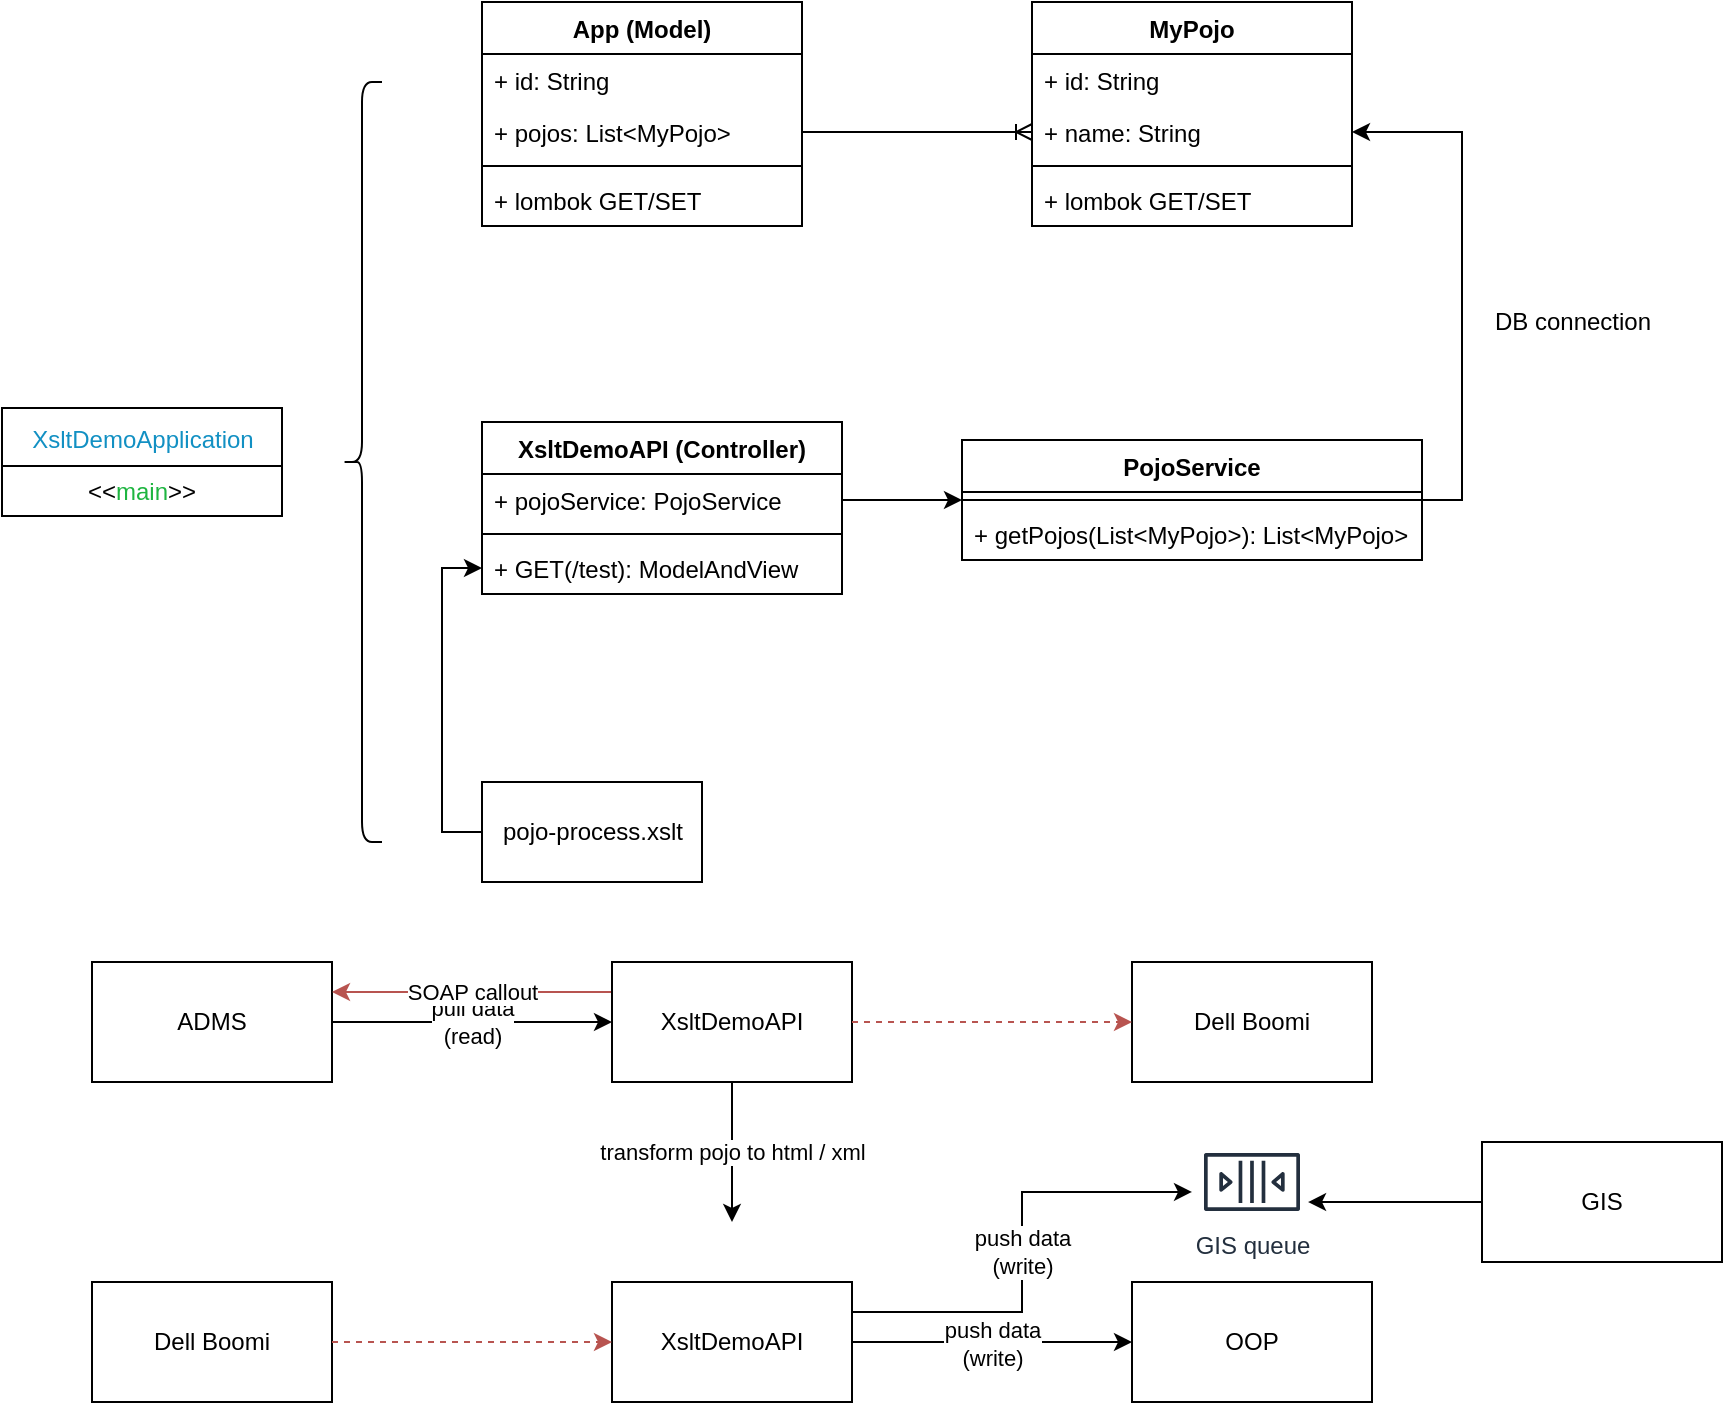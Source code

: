 <mxfile version="14.6.9" type="device"><diagram id="AI4RG33stIt3J5VLTC7x" name="Page-1"><mxGraphModel dx="1209" dy="564" grid="1" gridSize="10" guides="1" tooltips="1" connect="1" arrows="1" fold="1" page="1" pageScale="1" pageWidth="1169" pageHeight="827" math="0" shadow="0"><root><mxCell id="0"/><mxCell id="1" parent="0"/><mxCell id="O7_Fc92gR8fj-Hz3lfWg-1" value="&lt;p class=&quot;p1&quot; style=&quot;margin: 0px ; font-weight: 400 ; font-stretch: normal ; line-height: normal ; color: rgb(18 , 144 , 195)&quot;&gt;XsltDemoApplication&lt;/p&gt;" style="swimlane;fontStyle=1;align=center;verticalAlign=middle;childLayout=stackLayout;horizontal=1;startSize=29;horizontalStack=0;resizeParent=1;resizeParentMax=0;resizeLast=0;collapsible=0;marginBottom=0;html=1;" parent="1" vertex="1"><mxGeometry x="220" y="243" width="140" height="54" as="geometry"/></mxCell><mxCell id="O7_Fc92gR8fj-Hz3lfWg-2" value="&amp;lt;&amp;lt;&lt;span style=&quot;color: rgb(30 , 181 , 64)&quot;&gt;main&lt;/span&gt;&lt;span&gt;&amp;gt;&amp;gt;&lt;/span&gt;" style="text;html=1;strokeColor=none;fillColor=none;align=center;verticalAlign=middle;spacingLeft=4;spacingRight=4;overflow=hidden;rotatable=0;points=[[0,0.5],[1,0.5]];portConstraint=eastwest;" parent="O7_Fc92gR8fj-Hz3lfWg-1" vertex="1"><mxGeometry y="29" width="140" height="25" as="geometry"/></mxCell><mxCell id="O7_Fc92gR8fj-Hz3lfWg-6" value="XsltDemoAPI (Controller)" style="swimlane;fontStyle=1;align=center;verticalAlign=top;childLayout=stackLayout;horizontal=1;startSize=26;horizontalStack=0;resizeParent=1;resizeParentMax=0;resizeLast=0;collapsible=1;marginBottom=0;" parent="1" vertex="1"><mxGeometry x="460" y="250" width="180" height="86" as="geometry"/></mxCell><mxCell id="O7_Fc92gR8fj-Hz3lfWg-7" value="+ pojoService: PojoService" style="text;strokeColor=none;fillColor=none;align=left;verticalAlign=top;spacingLeft=4;spacingRight=4;overflow=hidden;rotatable=0;points=[[0,0.5],[1,0.5]];portConstraint=eastwest;" parent="O7_Fc92gR8fj-Hz3lfWg-6" vertex="1"><mxGeometry y="26" width="180" height="26" as="geometry"/></mxCell><mxCell id="O7_Fc92gR8fj-Hz3lfWg-8" value="" style="line;strokeWidth=1;fillColor=none;align=left;verticalAlign=middle;spacingTop=-1;spacingLeft=3;spacingRight=3;rotatable=0;labelPosition=right;points=[];portConstraint=eastwest;" parent="O7_Fc92gR8fj-Hz3lfWg-6" vertex="1"><mxGeometry y="52" width="180" height="8" as="geometry"/></mxCell><mxCell id="O7_Fc92gR8fj-Hz3lfWg-9" value="+ GET(/test): ModelAndView" style="text;strokeColor=none;fillColor=none;align=left;verticalAlign=top;spacingLeft=4;spacingRight=4;overflow=hidden;rotatable=0;points=[[0,0.5],[1,0.5]];portConstraint=eastwest;" parent="O7_Fc92gR8fj-Hz3lfWg-6" vertex="1"><mxGeometry y="60" width="180" height="26" as="geometry"/></mxCell><mxCell id="O7_Fc92gR8fj-Hz3lfWg-39" style="edgeStyle=orthogonalEdgeStyle;rounded=0;orthogonalLoop=1;jettySize=auto;html=1;entryX=1;entryY=0.5;entryDx=0;entryDy=0;exitX=1;exitY=0.5;exitDx=0;exitDy=0;" parent="1" source="O7_Fc92gR8fj-Hz3lfWg-14" target="O7_Fc92gR8fj-Hz3lfWg-22" edge="1"><mxGeometry relative="1" as="geometry"/></mxCell><mxCell id="O7_Fc92gR8fj-Hz3lfWg-14" value="PojoService" style="swimlane;fontStyle=1;align=center;verticalAlign=top;childLayout=stackLayout;horizontal=1;startSize=26;horizontalStack=0;resizeParent=1;resizeParentMax=0;resizeLast=0;collapsible=1;marginBottom=0;" parent="1" vertex="1"><mxGeometry x="700" y="259" width="230" height="60" as="geometry"/></mxCell><mxCell id="O7_Fc92gR8fj-Hz3lfWg-16" value="" style="line;strokeWidth=1;fillColor=none;align=left;verticalAlign=middle;spacingTop=-1;spacingLeft=3;spacingRight=3;rotatable=0;labelPosition=right;points=[];portConstraint=eastwest;" parent="O7_Fc92gR8fj-Hz3lfWg-14" vertex="1"><mxGeometry y="26" width="230" height="8" as="geometry"/></mxCell><mxCell id="O7_Fc92gR8fj-Hz3lfWg-17" value="+ getPojos(List&lt;MyPojo&gt;): List&lt;MyPojo&gt;" style="text;strokeColor=none;fillColor=none;align=left;verticalAlign=top;spacingLeft=4;spacingRight=4;overflow=hidden;rotatable=0;points=[[0,0.5],[1,0.5]];portConstraint=eastwest;" parent="O7_Fc92gR8fj-Hz3lfWg-14" vertex="1"><mxGeometry y="34" width="230" height="26" as="geometry"/></mxCell><mxCell id="O7_Fc92gR8fj-Hz3lfWg-18" value="MyPojo" style="swimlane;fontStyle=1;align=center;verticalAlign=top;childLayout=stackLayout;horizontal=1;startSize=26;horizontalStack=0;resizeParent=1;resizeParentMax=0;resizeLast=0;collapsible=1;marginBottom=0;" parent="1" vertex="1"><mxGeometry x="735" y="40" width="160" height="112" as="geometry"/></mxCell><mxCell id="O7_Fc92gR8fj-Hz3lfWg-19" value="+ id: String" style="text;strokeColor=none;fillColor=none;align=left;verticalAlign=top;spacingLeft=4;spacingRight=4;overflow=hidden;rotatable=0;points=[[0,0.5],[1,0.5]];portConstraint=eastwest;" parent="O7_Fc92gR8fj-Hz3lfWg-18" vertex="1"><mxGeometry y="26" width="160" height="26" as="geometry"/></mxCell><mxCell id="O7_Fc92gR8fj-Hz3lfWg-22" value="+ name: String" style="text;strokeColor=none;fillColor=none;align=left;verticalAlign=top;spacingLeft=4;spacingRight=4;overflow=hidden;rotatable=0;points=[[0,0.5],[1,0.5]];portConstraint=eastwest;" parent="O7_Fc92gR8fj-Hz3lfWg-18" vertex="1"><mxGeometry y="52" width="160" height="26" as="geometry"/></mxCell><mxCell id="O7_Fc92gR8fj-Hz3lfWg-20" value="" style="line;strokeWidth=1;fillColor=none;align=left;verticalAlign=middle;spacingTop=-1;spacingLeft=3;spacingRight=3;rotatable=0;labelPosition=right;points=[];portConstraint=eastwest;" parent="O7_Fc92gR8fj-Hz3lfWg-18" vertex="1"><mxGeometry y="78" width="160" height="8" as="geometry"/></mxCell><mxCell id="O7_Fc92gR8fj-Hz3lfWg-21" value="+ lombok GET/SET" style="text;strokeColor=none;fillColor=none;align=left;verticalAlign=top;spacingLeft=4;spacingRight=4;overflow=hidden;rotatable=0;points=[[0,0.5],[1,0.5]];portConstraint=eastwest;" parent="O7_Fc92gR8fj-Hz3lfWg-18" vertex="1"><mxGeometry y="86" width="160" height="26" as="geometry"/></mxCell><mxCell id="O7_Fc92gR8fj-Hz3lfWg-27" value="App (Model)" style="swimlane;fontStyle=1;align=center;verticalAlign=top;childLayout=stackLayout;horizontal=1;startSize=26;horizontalStack=0;resizeParent=1;resizeParentMax=0;resizeLast=0;collapsible=1;marginBottom=0;" parent="1" vertex="1"><mxGeometry x="460" y="40" width="160" height="112" as="geometry"><mxRectangle x="460" y="40" width="100" height="26" as="alternateBounds"/></mxGeometry></mxCell><mxCell id="O7_Fc92gR8fj-Hz3lfWg-28" value="+ id: String" style="text;strokeColor=none;fillColor=none;align=left;verticalAlign=top;spacingLeft=4;spacingRight=4;overflow=hidden;rotatable=0;points=[[0,0.5],[1,0.5]];portConstraint=eastwest;" parent="O7_Fc92gR8fj-Hz3lfWg-27" vertex="1"><mxGeometry y="26" width="160" height="26" as="geometry"/></mxCell><mxCell id="O7_Fc92gR8fj-Hz3lfWg-29" value="+ pojos: List&lt;MyPojo&gt;" style="text;strokeColor=none;fillColor=none;align=left;verticalAlign=top;spacingLeft=4;spacingRight=4;overflow=hidden;rotatable=0;points=[[0,0.5],[1,0.5]];portConstraint=eastwest;" parent="O7_Fc92gR8fj-Hz3lfWg-27" vertex="1"><mxGeometry y="52" width="160" height="26" as="geometry"/></mxCell><mxCell id="O7_Fc92gR8fj-Hz3lfWg-30" value="" style="line;strokeWidth=1;fillColor=none;align=left;verticalAlign=middle;spacingTop=-1;spacingLeft=3;spacingRight=3;rotatable=0;labelPosition=right;points=[];portConstraint=eastwest;" parent="O7_Fc92gR8fj-Hz3lfWg-27" vertex="1"><mxGeometry y="78" width="160" height="8" as="geometry"/></mxCell><mxCell id="O7_Fc92gR8fj-Hz3lfWg-31" value="+ lombok GET/SET" style="text;strokeColor=none;fillColor=none;align=left;verticalAlign=top;spacingLeft=4;spacingRight=4;overflow=hidden;rotatable=0;points=[[0,0.5],[1,0.5]];portConstraint=eastwest;" parent="O7_Fc92gR8fj-Hz3lfWg-27" vertex="1"><mxGeometry y="86" width="160" height="26" as="geometry"/></mxCell><mxCell id="O7_Fc92gR8fj-Hz3lfWg-34" value="" style="edgeStyle=entityRelationEdgeStyle;fontSize=12;html=1;endArrow=ERoneToMany;entryX=0;entryY=0.5;entryDx=0;entryDy=0;exitX=1;exitY=0.5;exitDx=0;exitDy=0;" parent="1" source="O7_Fc92gR8fj-Hz3lfWg-29" target="O7_Fc92gR8fj-Hz3lfWg-22" edge="1"><mxGeometry width="100" height="100" relative="1" as="geometry"><mxPoint x="490" y="420" as="sourcePoint"/><mxPoint x="590" y="320" as="targetPoint"/></mxGeometry></mxCell><mxCell id="O7_Fc92gR8fj-Hz3lfWg-35" value="" style="shape=curlyBracket;whiteSpace=wrap;html=1;rounded=1;" parent="1" vertex="1"><mxGeometry x="390" y="80" width="20" height="380" as="geometry"/></mxCell><mxCell id="O7_Fc92gR8fj-Hz3lfWg-37" style="edgeStyle=orthogonalEdgeStyle;rounded=0;orthogonalLoop=1;jettySize=auto;html=1;entryX=0;entryY=0.5;entryDx=0;entryDy=0;exitX=0;exitY=0.5;exitDx=0;exitDy=0;" parent="1" source="O7_Fc92gR8fj-Hz3lfWg-36" target="O7_Fc92gR8fj-Hz3lfWg-9" edge="1"><mxGeometry relative="1" as="geometry"/></mxCell><mxCell id="O7_Fc92gR8fj-Hz3lfWg-36" value="pojo-process.xslt" style="html=1;" parent="1" vertex="1"><mxGeometry x="460" y="430" width="110" height="50" as="geometry"/></mxCell><mxCell id="O7_Fc92gR8fj-Hz3lfWg-38" style="edgeStyle=orthogonalEdgeStyle;rounded=0;orthogonalLoop=1;jettySize=auto;html=1;entryX=0;entryY=0.5;entryDx=0;entryDy=0;" parent="1" source="O7_Fc92gR8fj-Hz3lfWg-7" target="O7_Fc92gR8fj-Hz3lfWg-14" edge="1"><mxGeometry relative="1" as="geometry"/></mxCell><mxCell id="O7_Fc92gR8fj-Hz3lfWg-43" value="pull data&lt;br&gt;(read)" style="edgeStyle=orthogonalEdgeStyle;rounded=0;orthogonalLoop=1;jettySize=auto;html=1;" parent="1" source="O7_Fc92gR8fj-Hz3lfWg-40" target="O7_Fc92gR8fj-Hz3lfWg-41" edge="1"><mxGeometry relative="1" as="geometry"/></mxCell><mxCell id="O7_Fc92gR8fj-Hz3lfWg-40" value="ADMS" style="rounded=0;whiteSpace=wrap;html=1;" parent="1" vertex="1"><mxGeometry x="265" y="520" width="120" height="60" as="geometry"/></mxCell><mxCell id="OWtiey6RRz-2a5O0SYny-3" value="SOAP callout" style="edgeStyle=orthogonalEdgeStyle;rounded=0;orthogonalLoop=1;jettySize=auto;html=1;exitX=0;exitY=0.25;exitDx=0;exitDy=0;entryX=1;entryY=0.25;entryDx=0;entryDy=0;fillColor=#f8cecc;strokeColor=#b85450;" parent="1" source="O7_Fc92gR8fj-Hz3lfWg-41" target="O7_Fc92gR8fj-Hz3lfWg-40" edge="1"><mxGeometry relative="1" as="geometry"/></mxCell><mxCell id="O7_Fc92gR8fj-Hz3lfWg-41" value="XsltDemoAPI" style="rounded=0;whiteSpace=wrap;html=1;" parent="1" vertex="1"><mxGeometry x="525" y="520" width="120" height="60" as="geometry"/></mxCell><mxCell id="O7_Fc92gR8fj-Hz3lfWg-42" value="Dell Boomi" style="rounded=0;whiteSpace=wrap;html=1;" parent="1" vertex="1"><mxGeometry x="785" y="520" width="120" height="60" as="geometry"/></mxCell><mxCell id="O7_Fc92gR8fj-Hz3lfWg-44" style="edgeStyle=orthogonalEdgeStyle;rounded=0;orthogonalLoop=1;jettySize=auto;html=1;exitX=1;exitY=0.5;exitDx=0;exitDy=0;dashed=1;fillColor=#f8cecc;strokeColor=#b85450;" parent="1" source="O7_Fc92gR8fj-Hz3lfWg-41" target="O7_Fc92gR8fj-Hz3lfWg-42" edge="1"><mxGeometry relative="1" as="geometry"><mxPoint x="685" y="550" as="sourcePoint"/><mxPoint x="535" y="560" as="targetPoint"/></mxGeometry></mxCell><mxCell id="O7_Fc92gR8fj-Hz3lfWg-45" value="DB connection" style="text;html=1;align=center;verticalAlign=middle;resizable=0;points=[];autosize=1;strokeColor=none;" parent="1" vertex="1"><mxGeometry x="960" y="190" width="90" height="20" as="geometry"/></mxCell><mxCell id="O7_Fc92gR8fj-Hz3lfWg-46" value="transform pojo to html / xml" style="endArrow=classic;html=1;exitX=0.5;exitY=1;exitDx=0;exitDy=0;" parent="1" source="O7_Fc92gR8fj-Hz3lfWg-41" edge="1"><mxGeometry width="50" height="50" relative="1" as="geometry"><mxPoint x="635" y="360" as="sourcePoint"/><mxPoint x="585" y="650" as="targetPoint"/></mxGeometry></mxCell><mxCell id="O7_Fc92gR8fj-Hz3lfWg-47" value="Dell Boomi" style="rounded=0;whiteSpace=wrap;html=1;" parent="1" vertex="1"><mxGeometry x="265" y="680" width="120" height="60" as="geometry"/></mxCell><mxCell id="O7_Fc92gR8fj-Hz3lfWg-48" value="XsltDemoAPI" style="rounded=0;whiteSpace=wrap;html=1;" parent="1" vertex="1"><mxGeometry x="525" y="680" width="120" height="60" as="geometry"/></mxCell><mxCell id="O7_Fc92gR8fj-Hz3lfWg-49" value="" style="edgeStyle=orthogonalEdgeStyle;rounded=0;orthogonalLoop=1;jettySize=auto;html=1;exitX=1;exitY=0.5;exitDx=0;exitDy=0;entryX=0;entryY=0.5;entryDx=0;entryDy=0;dashed=1;fillColor=#f8cecc;strokeColor=#b85450;" parent="1" source="O7_Fc92gR8fj-Hz3lfWg-47" target="O7_Fc92gR8fj-Hz3lfWg-48" edge="1"><mxGeometry relative="1" as="geometry"><mxPoint x="395" y="560" as="sourcePoint"/><mxPoint x="535" y="560" as="targetPoint"/></mxGeometry></mxCell><mxCell id="O7_Fc92gR8fj-Hz3lfWg-51" value="push data&lt;br&gt;(write)" style="edgeStyle=orthogonalEdgeStyle;rounded=0;orthogonalLoop=1;jettySize=auto;html=1;exitX=1;exitY=0.5;exitDx=0;exitDy=0;fillColor=#f8cecc;entryX=0;entryY=0.5;entryDx=0;entryDy=0;" parent="1" source="O7_Fc92gR8fj-Hz3lfWg-48" edge="1"><mxGeometry relative="1" as="geometry"><mxPoint x="655" y="560" as="sourcePoint"/><mxPoint x="785" y="710" as="targetPoint"/></mxGeometry></mxCell><mxCell id="O7_Fc92gR8fj-Hz3lfWg-52" value="OOP" style="rounded=0;whiteSpace=wrap;html=1;" parent="1" vertex="1"><mxGeometry x="785" y="680" width="120" height="60" as="geometry"/></mxCell><mxCell id="O7_Fc92gR8fj-Hz3lfWg-53" value="GIS queue" style="outlineConnect=0;fontColor=#232F3E;gradientColor=none;strokeColor=#232F3E;fillColor=#ffffff;dashed=0;verticalLabelPosition=bottom;verticalAlign=top;align=center;html=1;fontSize=12;fontStyle=0;aspect=fixed;shape=mxgraph.aws4.resourceIcon;resIcon=mxgraph.aws4.queue;spacingBottom=0;spacing=-10;" parent="1" vertex="1"><mxGeometry x="815" y="600" width="60" height="60" as="geometry"/></mxCell><mxCell id="O7_Fc92gR8fj-Hz3lfWg-54" value="push data&lt;br&gt;(write)" style="edgeStyle=orthogonalEdgeStyle;rounded=0;orthogonalLoop=1;jettySize=auto;html=1;fillColor=#f8cecc;entryX=0;entryY=0.583;entryDx=0;entryDy=0;entryPerimeter=0;exitX=1;exitY=0.25;exitDx=0;exitDy=0;" parent="1" source="O7_Fc92gR8fj-Hz3lfWg-48" target="O7_Fc92gR8fj-Hz3lfWg-53" edge="1"><mxGeometry relative="1" as="geometry"><mxPoint x="650" y="710" as="sourcePoint"/><mxPoint x="795" y="720" as="targetPoint"/></mxGeometry></mxCell><mxCell id="OWtiey6RRz-2a5O0SYny-2" style="edgeStyle=orthogonalEdgeStyle;rounded=0;orthogonalLoop=1;jettySize=auto;html=1;entryX=0.967;entryY=0.667;entryDx=0;entryDy=0;entryPerimeter=0;" parent="1" source="OWtiey6RRz-2a5O0SYny-1" target="O7_Fc92gR8fj-Hz3lfWg-53" edge="1"><mxGeometry relative="1" as="geometry"/></mxCell><mxCell id="OWtiey6RRz-2a5O0SYny-1" value="GIS" style="rounded=0;whiteSpace=wrap;html=1;" parent="1" vertex="1"><mxGeometry x="960" y="610" width="120" height="60" as="geometry"/></mxCell></root></mxGraphModel></diagram></mxfile>